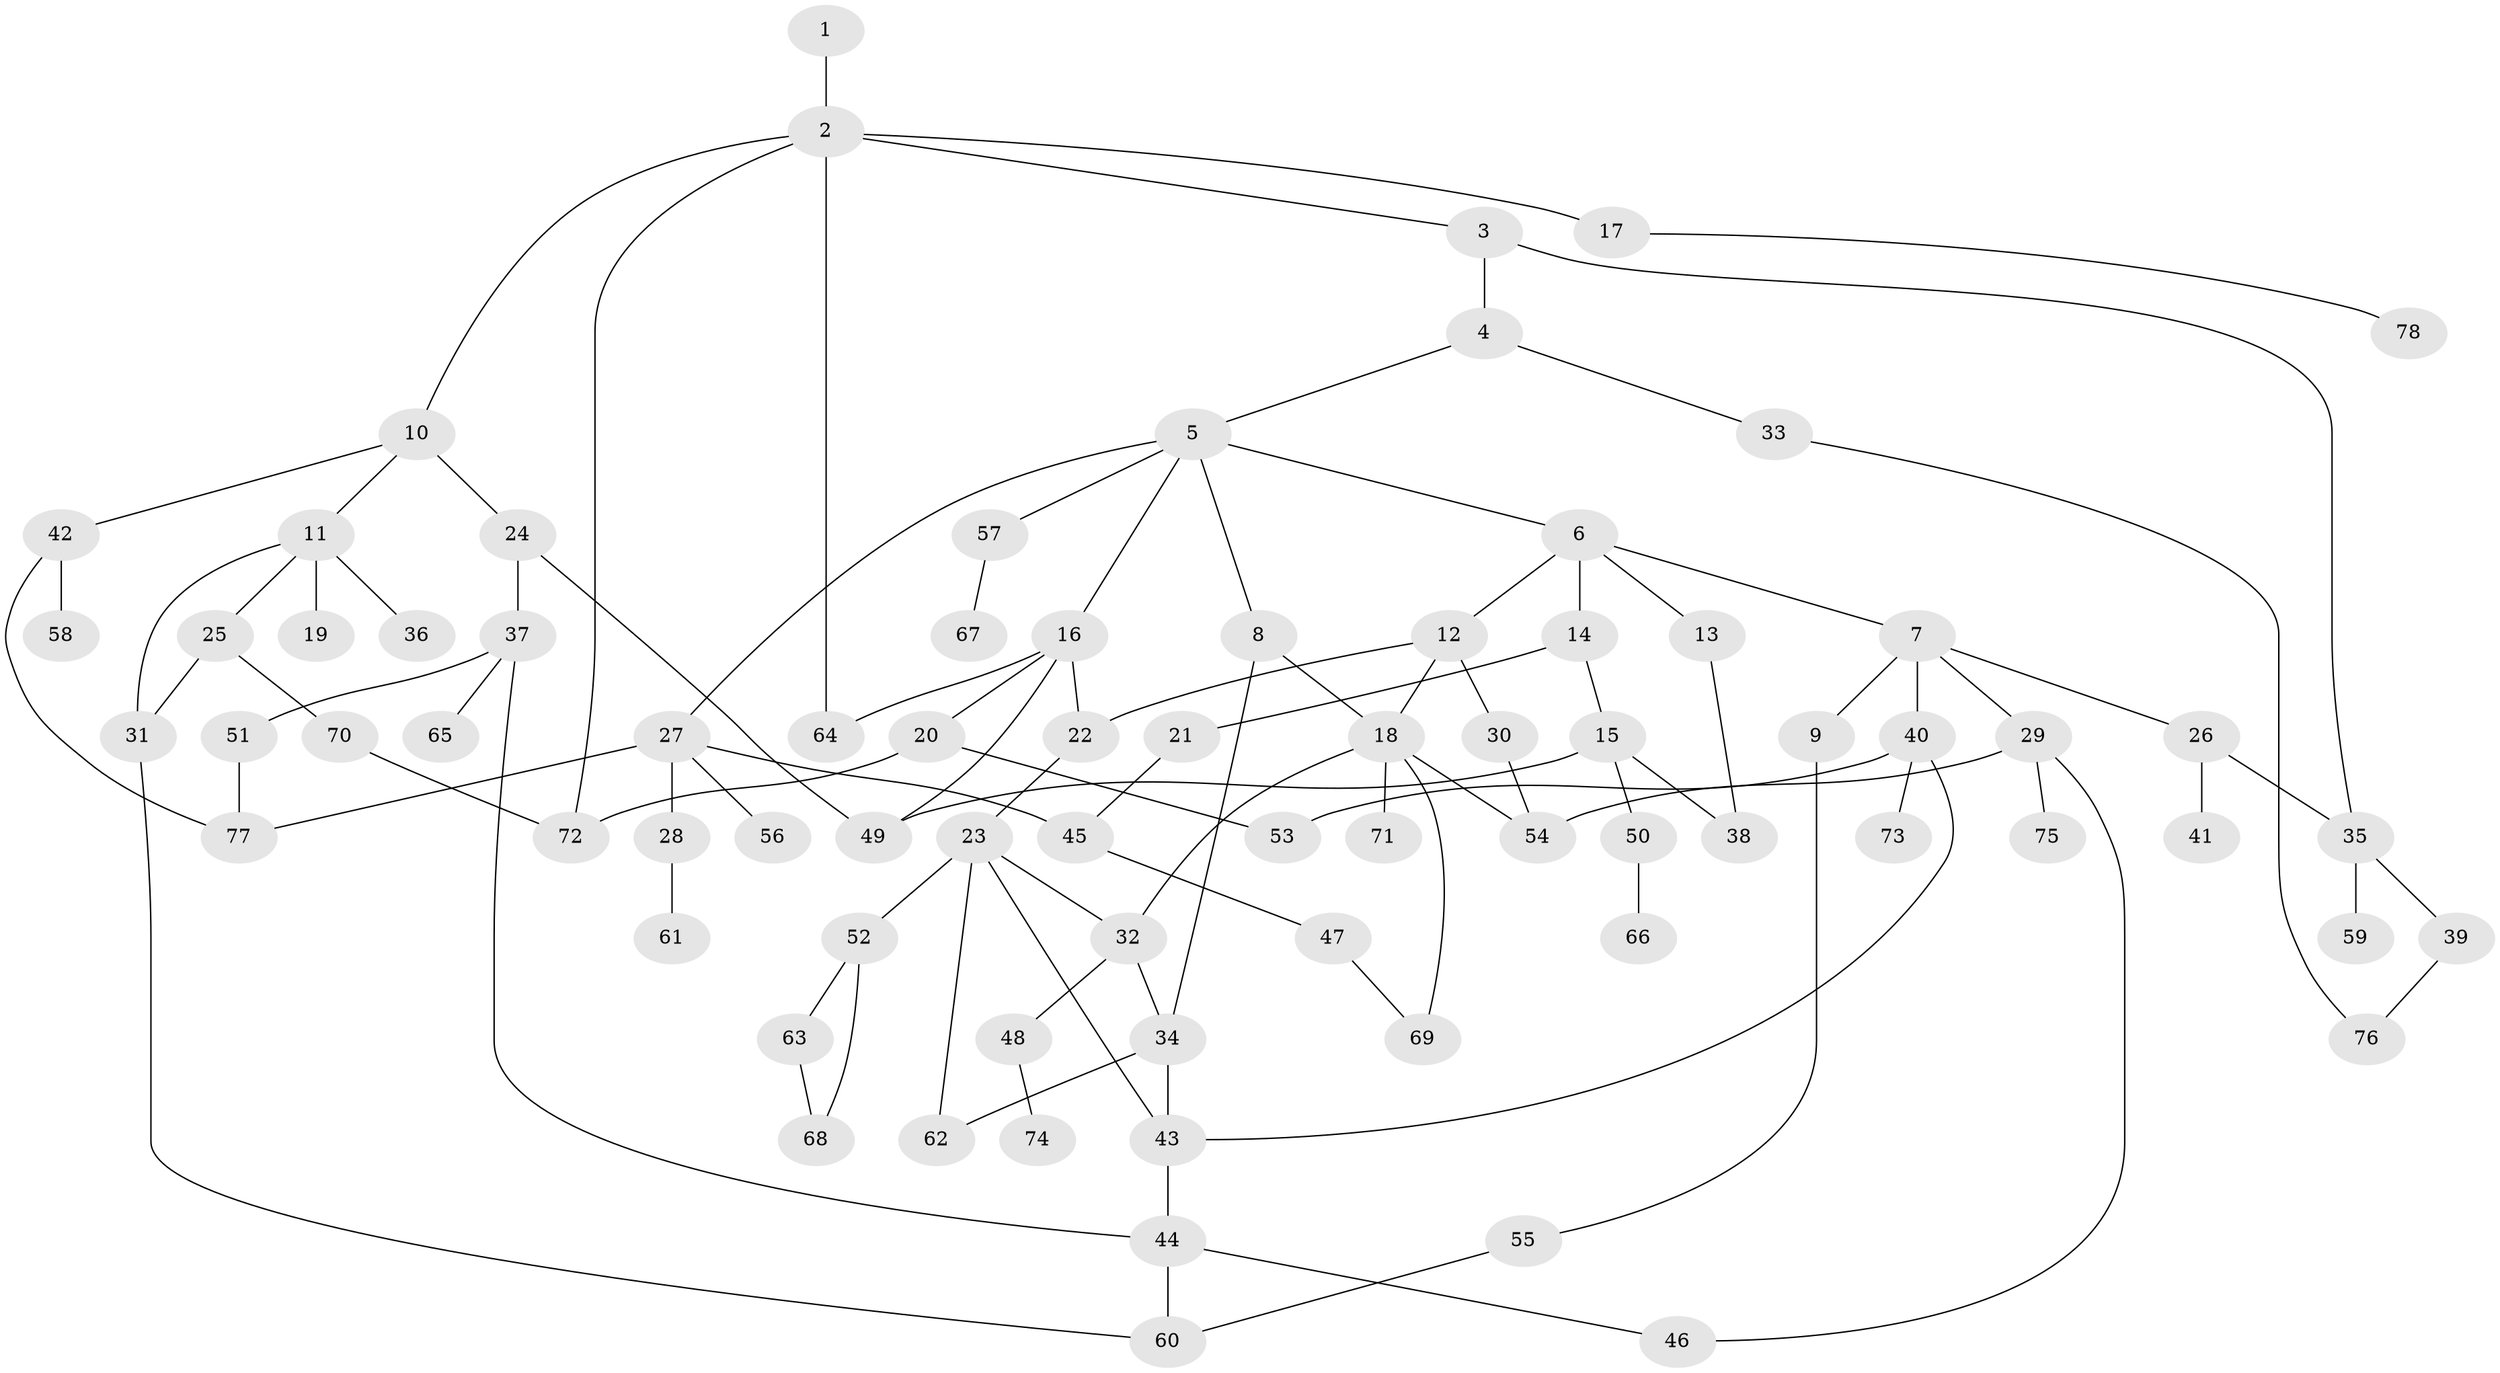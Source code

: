 // Generated by graph-tools (version 1.1) at 2025/10/02/27/25 16:10:52]
// undirected, 78 vertices, 105 edges
graph export_dot {
graph [start="1"]
  node [color=gray90,style=filled];
  1;
  2;
  3;
  4;
  5;
  6;
  7;
  8;
  9;
  10;
  11;
  12;
  13;
  14;
  15;
  16;
  17;
  18;
  19;
  20;
  21;
  22;
  23;
  24;
  25;
  26;
  27;
  28;
  29;
  30;
  31;
  32;
  33;
  34;
  35;
  36;
  37;
  38;
  39;
  40;
  41;
  42;
  43;
  44;
  45;
  46;
  47;
  48;
  49;
  50;
  51;
  52;
  53;
  54;
  55;
  56;
  57;
  58;
  59;
  60;
  61;
  62;
  63;
  64;
  65;
  66;
  67;
  68;
  69;
  70;
  71;
  72;
  73;
  74;
  75;
  76;
  77;
  78;
  1 -- 2;
  2 -- 3;
  2 -- 10;
  2 -- 17;
  2 -- 64;
  2 -- 72;
  3 -- 4;
  3 -- 35;
  4 -- 5;
  4 -- 33;
  5 -- 6;
  5 -- 8;
  5 -- 16;
  5 -- 27;
  5 -- 57;
  6 -- 7;
  6 -- 12;
  6 -- 13;
  6 -- 14;
  7 -- 9;
  7 -- 26;
  7 -- 29;
  7 -- 40;
  8 -- 34;
  8 -- 18;
  9 -- 55;
  10 -- 11;
  10 -- 24;
  10 -- 42;
  11 -- 19;
  11 -- 25;
  11 -- 31;
  11 -- 36;
  12 -- 18;
  12 -- 30;
  12 -- 22;
  13 -- 38;
  14 -- 15;
  14 -- 21;
  15 -- 38;
  15 -- 50;
  15 -- 49;
  16 -- 20;
  16 -- 22;
  16 -- 64;
  16 -- 49;
  17 -- 78;
  18 -- 54;
  18 -- 69;
  18 -- 71;
  18 -- 32;
  20 -- 72;
  20 -- 53;
  21 -- 45;
  22 -- 23;
  23 -- 32;
  23 -- 52;
  23 -- 62;
  23 -- 43;
  24 -- 37;
  24 -- 49;
  25 -- 70;
  25 -- 31;
  26 -- 35;
  26 -- 41;
  27 -- 28;
  27 -- 45;
  27 -- 56;
  27 -- 77;
  28 -- 61;
  29 -- 46;
  29 -- 75;
  29 -- 54;
  30 -- 54;
  31 -- 60;
  32 -- 48;
  32 -- 34;
  33 -- 76;
  34 -- 43;
  34 -- 62;
  35 -- 39;
  35 -- 59;
  37 -- 51;
  37 -- 65;
  37 -- 44;
  39 -- 76;
  40 -- 53;
  40 -- 73;
  40 -- 43;
  42 -- 58;
  42 -- 77;
  43 -- 44;
  44 -- 60;
  44 -- 46;
  45 -- 47;
  47 -- 69;
  48 -- 74;
  50 -- 66;
  51 -- 77;
  52 -- 63;
  52 -- 68;
  55 -- 60;
  57 -- 67;
  63 -- 68;
  70 -- 72;
}
